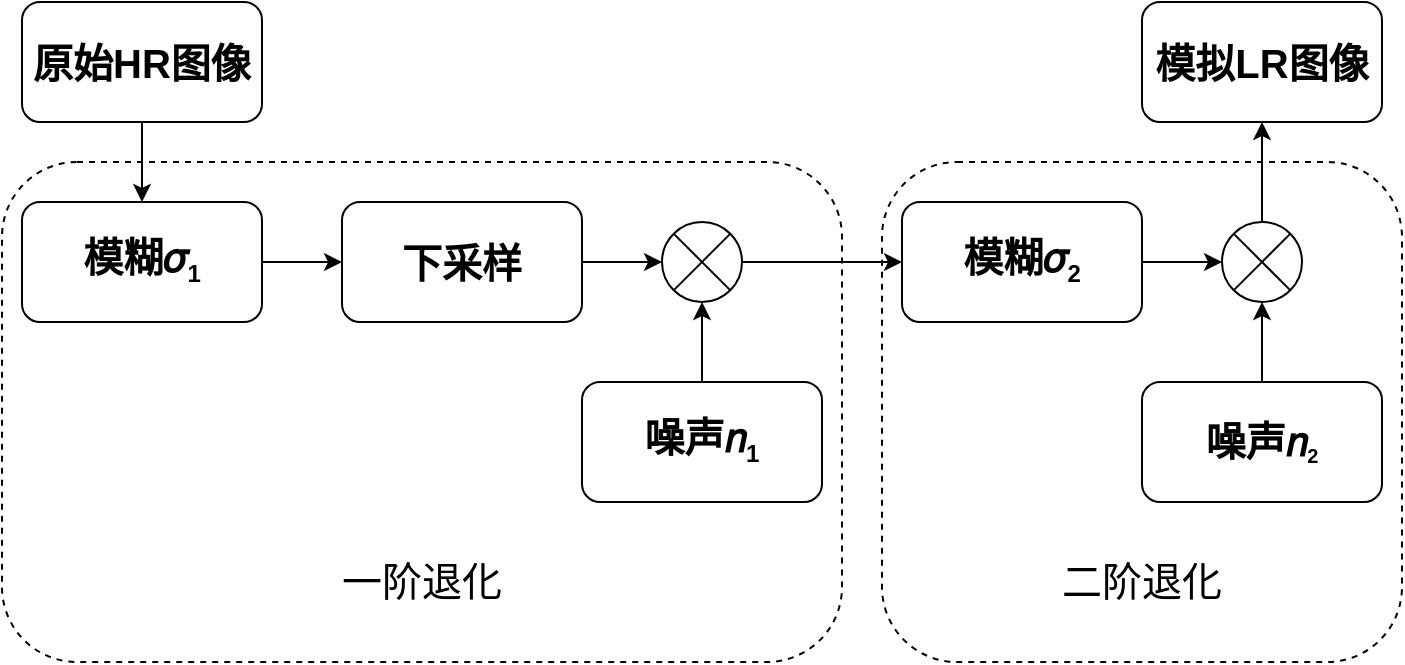 <mxfile>
    <diagram id="FbYk2MmdT6vzHvfKiVY0" name="Page-1">
        <mxGraphModel dx="898" dy="680" grid="1" gridSize="10" guides="1" tooltips="1" connect="1" arrows="1" fold="1" page="1" pageScale="1" pageWidth="827" pageHeight="1169" math="0" shadow="0">
            <root>
                <mxCell id="0"/>
                <mxCell id="1" parent="0"/>
                <mxCell id="37" value="&lt;br&gt;&lt;br&gt;&lt;br&gt;&lt;br&gt;&lt;br&gt;&lt;br&gt;&lt;br&gt;二阶退化" style="rounded=1;whiteSpace=wrap;html=1;fontSize=20;fillColor=none;dashed=1;" parent="1" vertex="1">
                    <mxGeometry x="480" y="280" width="260" height="250" as="geometry"/>
                </mxCell>
                <mxCell id="36" value="&lt;br&gt;&lt;br&gt;&lt;br&gt;&lt;br&gt;&lt;br&gt;&lt;br&gt;&lt;br&gt;一阶退化" style="rounded=1;whiteSpace=wrap;html=1;fontSize=20;fillColor=none;dashed=1;" parent="1" vertex="1">
                    <mxGeometry x="40" y="280" width="420" height="250" as="geometry"/>
                </mxCell>
                <mxCell id="4" value="" style="edgeStyle=none;html=1;fontSize=20;fontStyle=1" parent="1" source="2" target="3" edge="1">
                    <mxGeometry relative="1" as="geometry"/>
                </mxCell>
                <mxCell id="2" value="原始HR图像" style="rounded=1;whiteSpace=wrap;html=1;fontSize=20;fontStyle=1" parent="1" vertex="1">
                    <mxGeometry x="50" y="200" width="120" height="60" as="geometry"/>
                </mxCell>
                <mxCell id="38" value="" style="edgeStyle=none;html=1;" edge="1" parent="1" source="3" target="5">
                    <mxGeometry relative="1" as="geometry"/>
                </mxCell>
                <mxCell id="3" value="模糊𝜎&lt;sub&gt;&lt;font style=&quot;font-size: 12px&quot;&gt;1&lt;/font&gt;&lt;/sub&gt;" style="whiteSpace=wrap;html=1;fontSize=20;rounded=1;fontStyle=1" parent="1" vertex="1">
                    <mxGeometry x="50" y="300" width="120" height="60" as="geometry"/>
                </mxCell>
                <mxCell id="39" value="" style="edgeStyle=none;html=1;" edge="1" parent="1" source="5" target="24">
                    <mxGeometry relative="1" as="geometry"/>
                </mxCell>
                <mxCell id="5" value="下采样" style="whiteSpace=wrap;html=1;fontSize=20;rounded=1;fontStyle=1" parent="1" vertex="1">
                    <mxGeometry x="210" y="300" width="120" height="60" as="geometry"/>
                </mxCell>
                <mxCell id="33" value="" style="edgeStyle=none;html=1;fontSize=20;" parent="1" source="7" target="25" edge="1">
                    <mxGeometry relative="1" as="geometry"/>
                </mxCell>
                <mxCell id="7" value="模糊𝜎&lt;sub&gt;&lt;font style=&quot;font-size: 12px&quot;&gt;2&lt;/font&gt;&lt;/sub&gt;" style="whiteSpace=wrap;html=1;fontSize=20;rounded=1;fontStyle=1" parent="1" vertex="1">
                    <mxGeometry x="490" y="300" width="120" height="60" as="geometry"/>
                </mxCell>
                <mxCell id="41" style="edgeStyle=none;html=1;exitX=1;exitY=0.5;exitDx=0;exitDy=0;entryX=0.5;entryY=1;entryDx=0;entryDy=0;" edge="1" parent="1" source="9" target="24">
                    <mxGeometry relative="1" as="geometry">
                        <Array as="points">
                            <mxPoint x="390" y="420"/>
                        </Array>
                    </mxGeometry>
                </mxCell>
                <mxCell id="9" value="噪声𝑛&lt;sub&gt;&lt;font style=&quot;font-size: 12px&quot;&gt;1&lt;/font&gt;&lt;/sub&gt;" style="whiteSpace=wrap;html=1;fontSize=20;rounded=1;fontStyle=1;" parent="1" vertex="1">
                    <mxGeometry x="330" y="390" width="120" height="60" as="geometry"/>
                </mxCell>
                <mxCell id="30" value="" style="edgeStyle=none;html=1;fontSize=20;" parent="1" source="11" target="25" edge="1">
                    <mxGeometry relative="1" as="geometry"/>
                </mxCell>
                <mxCell id="11" value="噪声𝑛&lt;span style=&quot;font-size: 12px&quot;&gt;&lt;sub&gt;2&lt;/sub&gt;&lt;/span&gt;" style="whiteSpace=wrap;html=1;fontSize=20;rounded=1;fontStyle=1;" parent="1" vertex="1">
                    <mxGeometry x="610" y="390" width="120" height="60" as="geometry"/>
                </mxCell>
                <mxCell id="13" value="模拟LR图像" style="whiteSpace=wrap;html=1;fontSize=20;rounded=1;fontStyle=1;" parent="1" vertex="1">
                    <mxGeometry x="610" y="200" width="120" height="60" as="geometry"/>
                </mxCell>
                <mxCell id="40" value="" style="edgeStyle=none;html=1;" edge="1" parent="1" source="24" target="7">
                    <mxGeometry relative="1" as="geometry"/>
                </mxCell>
                <mxCell id="24" value="" style="shape=sumEllipse;perimeter=ellipsePerimeter;whiteSpace=wrap;html=1;backgroundOutline=1;fontSize=20;" parent="1" vertex="1">
                    <mxGeometry x="370" y="310" width="40" height="40" as="geometry"/>
                </mxCell>
                <mxCell id="31" value="" style="edgeStyle=none;html=1;fontSize=20;" parent="1" source="25" target="13" edge="1">
                    <mxGeometry relative="1" as="geometry"/>
                </mxCell>
                <mxCell id="25" value="" style="shape=sumEllipse;perimeter=ellipsePerimeter;whiteSpace=wrap;html=1;backgroundOutline=1;fontSize=20;" parent="1" vertex="1">
                    <mxGeometry x="650" y="310" width="40" height="40" as="geometry"/>
                </mxCell>
            </root>
        </mxGraphModel>
    </diagram>
</mxfile>